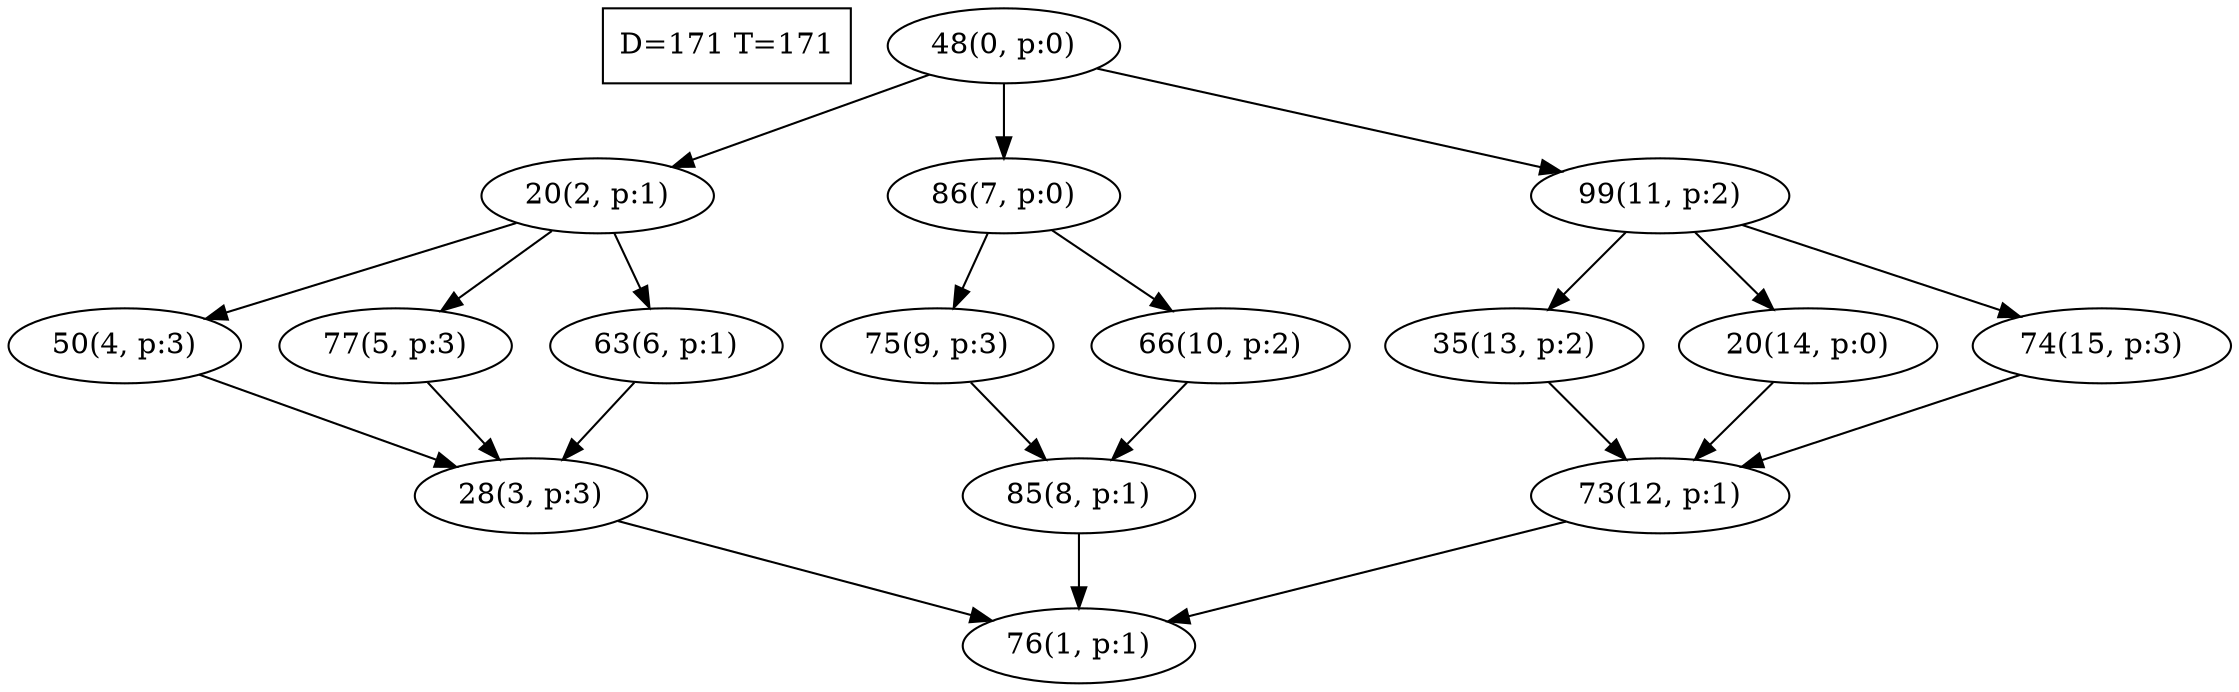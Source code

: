digraph Task {
i [shape=box, label="D=171 T=171"]; 
0 [label="48(0, p:0)"];
1 [label="76(1, p:1)"];
2 [label="20(2, p:1)"];
3 [label="28(3, p:3)"];
4 [label="50(4, p:3)"];
5 [label="77(5, p:3)"];
6 [label="63(6, p:1)"];
7 [label="86(7, p:0)"];
8 [label="85(8, p:1)"];
9 [label="75(9, p:3)"];
10 [label="66(10, p:2)"];
11 [label="99(11, p:2)"];
12 [label="73(12, p:1)"];
13 [label="35(13, p:2)"];
14 [label="20(14, p:0)"];
15 [label="74(15, p:3)"];
0 -> 2;
0 -> 7;
0 -> 11;
2 -> 4;
2 -> 5;
2 -> 6;
3 -> 1;
4 -> 3;
5 -> 3;
6 -> 3;
7 -> 9;
7 -> 10;
8 -> 1;
9 -> 8;
10 -> 8;
11 -> 13;
11 -> 14;
11 -> 15;
12 -> 1;
13 -> 12;
14 -> 12;
15 -> 12;
}
